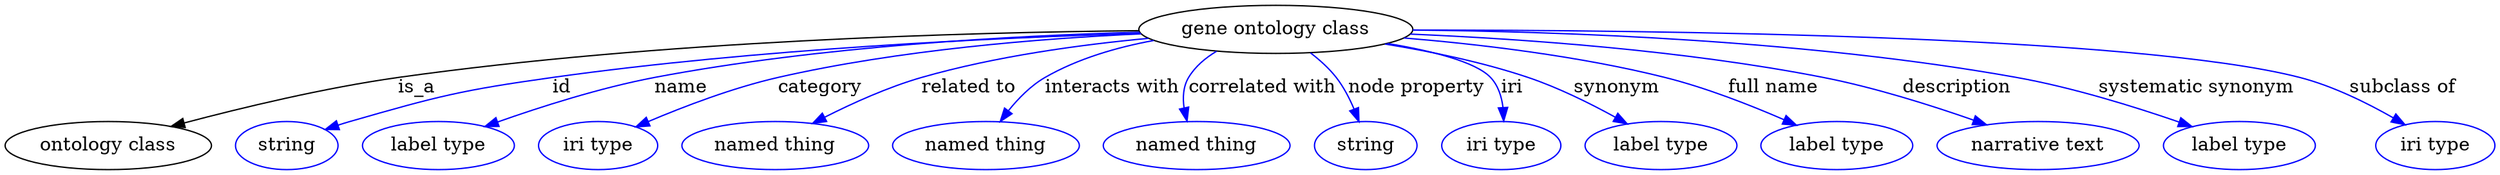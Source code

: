 digraph {
	graph [bb="0,0,1525.1,123"];
	node [label="\N"];
	"gene ontology class"	 [height=0.5,
		label="gene ontology class",
		pos="782.74,105",
		width=2.2387];
	"ontology class"	 [height=0.5,
		pos="61.745,18",
		width=1.7151];
	"gene ontology class" -> "ontology class"	 [label=is_a,
		lp="254.74,61.5",
		pos="e,101.68,31.767 703.42,101.72 575.62,96.088 329.77,83.762 243.74,69 198.22,61.187 147.73,46.547 111.5,34.949"];
	id	 [color=blue,
		height=0.5,
		label=string,
		pos="171.74,18",
		width=0.84854];
	"gene ontology class" -> id	 [color=blue,
		label=id,
		lp="351.24,61.5",
		pos="e,195.57,29.571 702.94,102.24 614.97,98.316 469.52,89.207 345.74,69 285.21,59.117 269.73,56 211.74,36 209.5,35.225 207.2,34.371 \
204.91,33.469",
		style=solid];
	name	 [color=blue,
		height=0.5,
		label="label type",
		pos="265.74,18",
		width=1.2638];
	"gene ontology class" -> name	 [color=blue,
		label=name,
		lp="430.24,61.5",
		pos="e,297.11,31.126 702.59,102.51 627.49,98.928 512.45,90.199 414.74,69 377.3,60.875 336.19,46.36 306.66,34.887",
		style=solid];
	category	 [color=blue,
		height=0.5,
		label="iri type",
		pos="365.74,18",
		width=1.011];
	"gene ontology class" -> category	 [color=blue,
		label=category,
		lp="515.24,61.5",
		pos="e,391.61,30.808 704.2,100.86 645.04,96.403 562.33,87.313 491.74,69 460.08,60.786 425.77,46.517 400.96,35.157",
		style=solid];
	"related to"	 [color=blue,
		height=0.5,
		label="named thing",
		pos="475.74,18",
		width=1.5346];
	"gene ontology class" -> "related to"	 [color=blue,
		label="related to",
		lp="602.74,61.5",
		pos="e,501.82,33.868 709,97.462 669.14,92.064 619.47,83.175 576.74,69 553.83,61.399 529.64,49.344 510.68,38.861",
		style=solid];
	"interacts with"	 [color=blue,
		height=0.5,
		label="named thing",
		pos="603.74,18",
		width=1.5346];
	"gene ontology class" -> "interacts with"	 [color=blue,
		label="interacts with",
		lp="686.74,61.5",
		pos="e,615.85,36.013 716.12,94.804 693.9,89.416 669.72,81.266 649.74,69 639.32,62.6 629.86,53.138 622.27,44.097",
		style=solid];
	"correlated with"	 [color=blue,
		height=0.5,
		label="named thing",
		pos="731.74,18",
		width=1.5346];
	"gene ontology class" -> "correlated with"	 [color=blue,
		label="correlated with",
		lp="772.74,61.5",
		pos="e,727.77,36.435 749.49,88.459 742.37,83.261 735.78,76.794 731.74,69 728.22,62.19 727.08,54.149 727.11,46.49",
		style=solid];
	"node property"	 [color=blue,
		height=0.5,
		label=string,
		pos="835.74,18",
		width=0.84854];
	"gene ontology class" -> "node property"	 [color=blue,
		label="node property",
		lp="859.74,61.5",
		pos="e,829.65,35.652 799.98,87.158 804.81,81.611 809.81,75.293 813.74,69 818.4,61.561 822.52,52.967 825.91,44.978",
		style=solid];
	iri	 [color=blue,
		height=0.5,
		label="iri type",
		pos="920.74,18",
		width=1.011];
	"gene ontology class" -> iri	 [color=blue,
		label=iri,
		lp="919.24,61.5",
		pos="e,918.09,36.296 841.11,92.495 866.45,86.047 892.46,77.717 901.74,69 908.21,62.93 912.49,54.457 915.31,46.159",
		style=solid];
	synonym	 [color=blue,
		height=0.5,
		label="label type",
		pos="1020.7,18",
		width=1.2638];
	"gene ontology class" -> synonym	 [color=blue,
		label=synonym,
		lp="987.24,61.5",
		pos="e,997.29,33.486 845.41,93.571 871.93,87.737 902.86,79.6 929.74,69 950.07,60.986 971.45,49.198 988.38,38.972",
		style=solid];
	"full name"	 [color=blue,
		height=0.5,
		label="label type",
		pos="1129.7,18",
		width=1.2638];
	"gene ontology class" -> "full name"	 [color=blue,
		label="full name",
		lp="1082.2,61.5",
		pos="e,1102.7,32.736 858.18,98.642 904.6,93.447 964.92,84.368 1016.7,69 1043.3,61.11 1071.8,48.233 1093.5,37.392",
		style=solid];
	description	 [color=blue,
		height=0.5,
		label="narrative text",
		pos="1250.7,18",
		width=1.6068];
	"gene ontology class" -> description	 [color=blue,
		label=description,
		lp="1194.2,61.5",
		pos="e,1217.7,32.826 862.35,101.79 929.77,97.773 1028.6,88.82 1112.7,69 1145.6,61.255 1181.4,47.9 1208.2,36.799",
		style=solid];
	"systematic synonym"	 [color=blue,
		height=0.5,
		label="label type",
		pos="1371.7,18",
		width=1.2638];
	"gene ontology class" -> "systematic synonym"	 [color=blue,
		label="systematic synonym",
		lp="1337.7,61.5",
		pos="e,1341.2,31.545 861.53,101.13 970.33,95.35 1160.9,83.579 1228.7,69 1264.5,61.326 1303.5,47.004 1331.7,35.487",
		style=solid];
	"subclass of"	 [color=blue,
		height=0.5,
		label="iri type",
		pos="1488.7,18",
		width=1.011];
	"gene ontology class" -> "subclass of"	 [color=blue,
		label="subclass of",
		lp="1462.2,61.5",
		pos="e,1468.3,33.067 862.63,102.33 1017.5,96.849 1347.7,83.632 1397.7,69 1419.9,62.504 1442.6,49.793 1459.8,38.687",
		style=solid];
}
